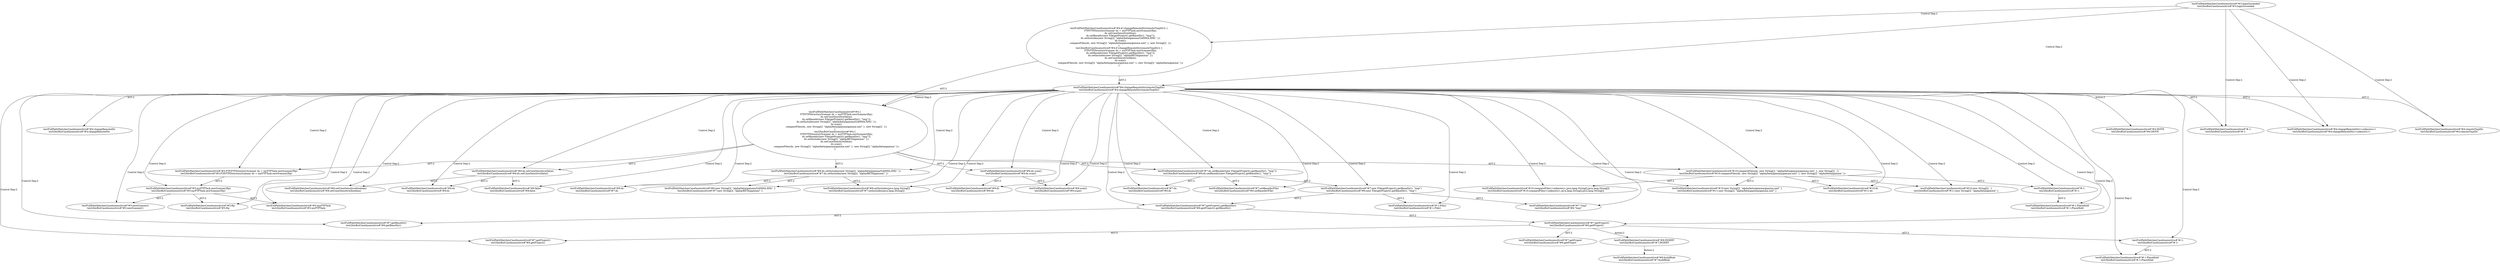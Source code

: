 digraph "Pattern" {
0 [label="testFullPathMatchesCaseInsensitive#?#8:INSERT
test2bisButCaseInsensitive#?#7:INSERT" shape=ellipse]
1 [label="testFullPathMatchesCaseInsensitive#?#7:getProject()
test2bisButCaseInsensitive#?#6:getProject()" shape=ellipse]
2 [label="testFullPathMatchesCaseInsensitive#?#4:changeRemoteDir(remoteTmpDir)
test2bisButCaseInsensitive#?#4:changeRemoteDir(remoteTmpDir)" shape=ellipse]
3 [label="testFullPathMatchesCaseInsensitive#?#3:loginSuceeded
test2bisButCaseInsensitive#?#3:loginSuceeded" shape=ellipse]
4 [label="testFullPathMatchesCaseInsensitive#?#4:if (changeRemoteDir(remoteTmpDir)) \{
    FTP.FTPDirectoryScanner ds = myFTPTask.newScanner(ftp);
    ds.setCaseSensitive(false);
    ds.setBasedir(new File(getProject().getBaseDir(), \"tmp\"));
    ds.setIncludes(new String[]\{ \"alpha/beta/gamma/GAMMA.XML\" \});
    ds.scan();
    compareFiles(ds, new String[]\{ \"alpha/beta/gamma/gamma.xml\" \}, new String[]\{  \});
\}
test2bisButCaseInsensitive#?#4:if (changeRemoteDir(remoteTmpDir)) \{
    FTP.FTPDirectoryScanner ds = myFTPTask.newScanner(ftp);
    ds.setBasedir(new File(getProject().getBaseDir(), \"tmp\"));
    ds.setIncludes(new String[]\{ \"alpha/BETA/gamma/\" \});
    ds.setCaseSensitive(false);
    ds.scan();
    compareFiles(ds, new String[]\{ \"alpha/beta/gamma/gamma.xml\" \}, new String[]\{ \"alpha/beta/gamma\" \});
\}" shape=ellipse]
5 [label="testFullPathMatchesCaseInsensitive#?#4:changeRemoteDir
test2bisButCaseInsensitive#?#4:changeRemoteDir" shape=ellipse]
6 [label="testFullPathMatchesCaseInsensitive#?#-1:
test2bisButCaseInsensitive#?#-1:" shape=ellipse]
7 [label="testFullPathMatchesCaseInsensitive#?#4:changeRemoteDir(<unknown>)
test2bisButCaseInsensitive#?#4:changeRemoteDir(<unknown>)" shape=ellipse]
8 [label="testFullPathMatchesCaseInsensitive#?#4:remoteTmpDir
test2bisButCaseInsensitive#?#4:remoteTmpDir" shape=ellipse]
9 [label="testFullPathMatchesCaseInsensitive#?#4:\{
    FTP.FTPDirectoryScanner ds = myFTPTask.newScanner(ftp);
    ds.setCaseSensitive(false);
    ds.setBasedir(new File(getProject().getBaseDir(), \"tmp\"));
    ds.setIncludes(new String[]\{ \"alpha/beta/gamma/GAMMA.XML\" \});
    ds.scan();
    compareFiles(ds, new String[]\{ \"alpha/beta/gamma/gamma.xml\" \}, new String[]\{  \});
\}
test2bisButCaseInsensitive#?#4:\{
    FTP.FTPDirectoryScanner ds = myFTPTask.newScanner(ftp);
    ds.setBasedir(new File(getProject().getBaseDir(), \"tmp\"));
    ds.setIncludes(new String[]\{ \"alpha/BETA/gamma/\" \});
    ds.setCaseSensitive(false);
    ds.scan();
    compareFiles(ds, new String[]\{ \"alpha/beta/gamma/gamma.xml\" \}, new String[]\{ \"alpha/beta/gamma\" \});
\}" shape=ellipse]
10 [label="testFullPathMatchesCaseInsensitive#?#5:FTP.FTPDirectoryScanner ds = myFTPTask.newScanner(ftp)
test2bisButCaseInsensitive#?#5:FTP.FTPDirectoryScanner ds = myFTPTask.newScanner(ftp)" shape=ellipse]
11 [label="testFullPathMatchesCaseInsensitive#?#5:myFTPTask.newScanner(ftp)
test2bisButCaseInsensitive#?#5:myFTPTask.newScanner(ftp)" shape=ellipse]
12 [label="testFullPathMatchesCaseInsensitive#?#5:newScanner()
test2bisButCaseInsensitive#?#5:newScanner()" shape=ellipse]
13 [label="testFullPathMatchesCaseInsensitive#?#5:myFTPTask
test2bisButCaseInsensitive#?#5:myFTPTask" shape=ellipse]
14 [label="testFullPathMatchesCaseInsensitive#?#5:ftp
test2bisButCaseInsensitive#?#5:ftp" shape=ellipse]
15 [label="testFullPathMatchesCaseInsensitive#?#6:ds.setCaseSensitive(false)
test2bisButCaseInsensitive#?#8:ds.setCaseSensitive(false)" shape=ellipse]
16 [label="testFullPathMatchesCaseInsensitive#?#6:setCaseSensitive(boolean)
test2bisButCaseInsensitive#?#8:setCaseSensitive(boolean)" shape=ellipse]
17 [label="testFullPathMatchesCaseInsensitive#?#6:ds
test2bisButCaseInsensitive#?#8:ds" shape=ellipse]
18 [label="testFullPathMatchesCaseInsensitive#?#6:false
test2bisButCaseInsensitive#?#8:false" shape=ellipse]
19 [label="testFullPathMatchesCaseInsensitive#?#7:ds.setBasedir(new File(getProject().getBaseDir(), \"tmp\"))
test2bisButCaseInsensitive#?#6:ds.setBasedir(new File(getProject().getBaseDir(), \"tmp\"))" shape=ellipse]
20 [label="testFullPathMatchesCaseInsensitive#?#7:setBasedir(File)
test2bisButCaseInsensitive#?#6:setBasedir(File)" shape=ellipse]
21 [label="testFullPathMatchesCaseInsensitive#?#7:ds
test2bisButCaseInsensitive#?#6:ds" shape=ellipse]
22 [label="testFullPathMatchesCaseInsensitive#?#7:new File(getProject().getBaseDir(), \"tmp\")
test2bisButCaseInsensitive#?#6:new File(getProject().getBaseDir(), \"tmp\")" shape=ellipse]
23 [label="testFullPathMatchesCaseInsensitive#?#-1:File()
test2bisButCaseInsensitive#?#-1:File()" shape=ellipse]
24 [label="testFullPathMatchesCaseInsensitive#?#7:getProject().getBaseDir()
test2bisButCaseInsensitive#?#6:getProject().getBaseDir()" shape=ellipse]
25 [label="testFullPathMatchesCaseInsensitive#?#7:getBaseDir()
test2bisButCaseInsensitive#?#6:getBaseDir()" shape=ellipse]
26 [label="testFullPathMatchesCaseInsensitive#?#7:getProject()
test2bisButCaseInsensitive#?#6:getProject()" shape=ellipse]
27 [label="testFullPathMatchesCaseInsensitive#?#-1:
test2bisButCaseInsensitive#?#-1:" shape=ellipse]
28 [label="testFullPathMatchesCaseInsensitive#?#-1:PlaceHold
test2bisButCaseInsensitive#?#-1:PlaceHold" shape=ellipse]
29 [label="testFullPathMatchesCaseInsensitive#?#7:\"tmp\"
test2bisButCaseInsensitive#?#6:\"tmp\"" shape=ellipse]
30 [label="testFullPathMatchesCaseInsensitive#?#8:ds.setIncludes(new String[]\{ \"alpha/beta/gamma/GAMMA.XML\" \})
test2bisButCaseInsensitive#?#7:ds.setIncludes(new String[]\{ \"alpha/BETA/gamma/\" \})" shape=ellipse]
31 [label="testFullPathMatchesCaseInsensitive#?#8:setIncludes(java.lang.String[])
test2bisButCaseInsensitive#?#7:setIncludes(java.lang.String[])" shape=ellipse]
32 [label="testFullPathMatchesCaseInsensitive#?#8:ds
test2bisButCaseInsensitive#?#7:ds" shape=ellipse]
33 [label="testFullPathMatchesCaseInsensitive#?#8:new String[]\{ \"alpha/beta/gamma/GAMMA.XML\" \}
test2bisButCaseInsensitive#?#7:new String[]\{ \"alpha/BETA/gamma/\" \}" shape=ellipse]
34 [label="testFullPathMatchesCaseInsensitive#?#9:ds.scan()
test2bisButCaseInsensitive#?#9:ds.scan()" shape=ellipse]
35 [label="testFullPathMatchesCaseInsensitive#?#9:scan()
test2bisButCaseInsensitive#?#9:scan()" shape=ellipse]
36 [label="testFullPathMatchesCaseInsensitive#?#9:ds
test2bisButCaseInsensitive#?#9:ds" shape=ellipse]
37 [label="testFullPathMatchesCaseInsensitive#?#10:compareFiles(ds, new String[]\{ \"alpha/beta/gamma/gamma.xml\" \}, new String[]\{  \})
test2bisButCaseInsensitive#?#10:compareFiles(ds, new String[]\{ \"alpha/beta/gamma/gamma.xml\" \}, new String[]\{ \"alpha/beta/gamma\" \})" shape=ellipse]
38 [label="testFullPathMatchesCaseInsensitive#?#10:compareFiles(<unknown>,java.lang.String[],java.lang.String[])
test2bisButCaseInsensitive#?#10:compareFiles(<unknown>,java.lang.String[],java.lang.String[])" shape=ellipse]
39 [label="testFullPathMatchesCaseInsensitive#?#-1:
test2bisButCaseInsensitive#?#-1:" shape=ellipse]
40 [label="testFullPathMatchesCaseInsensitive#?#-1:PlaceHold
test2bisButCaseInsensitive#?#-1:PlaceHold" shape=ellipse]
41 [label="testFullPathMatchesCaseInsensitive#?#10:ds
test2bisButCaseInsensitive#?#11:ds" shape=ellipse]
42 [label="testFullPathMatchesCaseInsensitive#?#10:new String[]\{ \"alpha/beta/gamma/gamma.xml\" \}
test2bisButCaseInsensitive#?#11:new String[]\{ \"alpha/beta/gamma/gamma.xml\" \}" shape=ellipse]
43 [label="testFullPathMatchesCaseInsensitive#?#10:new String[]\{  \}
test2bisButCaseInsensitive#?#11:new String[]\{ \"alpha/beta/gamma\" \}" shape=ellipse]
44 [label="testFullPathMatchesCaseInsensitive#?#4:MOVE
test2bisButCaseInsensitive#?#4:MOVE" shape=ellipse]
45 [label="testFullPathMatchesCaseInsensitive#?#7:getProject
test2bisButCaseInsensitive#?#6:getProject" shape=ellipse]
46 [label="testFullPathMatchesCaseInsensitive#?#8:buildRule
test2bisButCaseInsensitive#?#7:buildRule" shape=ellipse]
0 -> 46 [label="Action:2"];
1 -> 0 [label="Action:2"];
1 -> 45 [label="AST:2"];
1 -> 27 [label="AST:2"];
1 -> 26 [label="AST:2"];
2 -> 1 [label="Control Dep:2"];
2 -> 5 [label="AST:2"];
2 -> 6 [label="AST:2"];
2 -> 7 [label="AST:2"];
2 -> 8 [label="AST:2"];
2 -> 9 [label="Control Dep:2"];
2 -> 10 [label="Control Dep:2"];
2 -> 11 [label="Control Dep:2"];
2 -> 12 [label="Control Dep:2"];
2 -> 13 [label="Control Dep:2"];
2 -> 14 [label="Control Dep:2"];
2 -> 15 [label="Control Dep:2"];
2 -> 16 [label="Control Dep:2"];
2 -> 17 [label="Control Dep:2"];
2 -> 18 [label="Control Dep:2"];
2 -> 19 [label="Control Dep:2"];
2 -> 20 [label="Control Dep:2"];
2 -> 21 [label="Control Dep:2"];
2 -> 22 [label="Control Dep:2"];
2 -> 23 [label="Control Dep:2"];
2 -> 24 [label="Control Dep:2"];
2 -> 25 [label="Control Dep:2"];
2 -> 26 [label="Control Dep:2"];
2 -> 27 [label="Control Dep:2"];
2 -> 28 [label="Control Dep:2"];
2 -> 29 [label="Control Dep:2"];
2 -> 30 [label="Control Dep:2"];
2 -> 31 [label="Control Dep:2"];
2 -> 32 [label="Control Dep:2"];
2 -> 33 [label="Control Dep:2"];
2 -> 34 [label="Control Dep:2"];
2 -> 35 [label="Control Dep:2"];
2 -> 36 [label="Control Dep:2"];
2 -> 37 [label="Control Dep:2"];
2 -> 38 [label="Control Dep:2"];
2 -> 39 [label="Control Dep:2"];
2 -> 40 [label="Control Dep:2"];
2 -> 41 [label="Control Dep:2"];
2 -> 42 [label="Control Dep:2"];
2 -> 43 [label="Control Dep:2"];
2 -> 44 [label="Action:2"];
3 -> 2 [label="Control Dep:2"];
3 -> 4 [label="Control Dep:2"];
3 -> 7 [label="Control Dep:2"];
3 -> 6 [label="Control Dep:2"];
3 -> 8 [label="Control Dep:2"];
4 -> 2 [label="AST:2"];
4 -> 9 [label="AST:2"];
9 -> 10 [label="AST:2"];
9 -> 15 [label="AST:2"];
9 -> 19 [label="AST:2"];
9 -> 30 [label="AST:2"];
9 -> 34 [label="AST:2"];
9 -> 37 [label="AST:2"];
10 -> 11 [label="AST:2"];
11 -> 13 [label="AST:2"];
11 -> 12 [label="AST:2"];
11 -> 14 [label="AST:2"];
15 -> 17 [label="AST:2"];
15 -> 16 [label="AST:2"];
15 -> 18 [label="AST:2"];
19 -> 21 [label="AST:2"];
19 -> 20 [label="AST:2"];
19 -> 22 [label="AST:2"];
22 -> 23 [label="AST:2"];
22 -> 24 [label="AST:2"];
22 -> 29 [label="AST:2"];
24 -> 1 [label="AST:2"];
24 -> 25 [label="AST:2"];
27 -> 28 [label="AST:2"];
30 -> 32 [label="AST:2"];
30 -> 31 [label="AST:2"];
30 -> 33 [label="AST:2"];
34 -> 36 [label="AST:2"];
34 -> 35 [label="AST:2"];
37 -> 39 [label="AST:2"];
37 -> 38 [label="AST:2"];
37 -> 41 [label="AST:2"];
37 -> 42 [label="AST:2"];
37 -> 43 [label="AST:2"];
39 -> 40 [label="AST:2"];
}